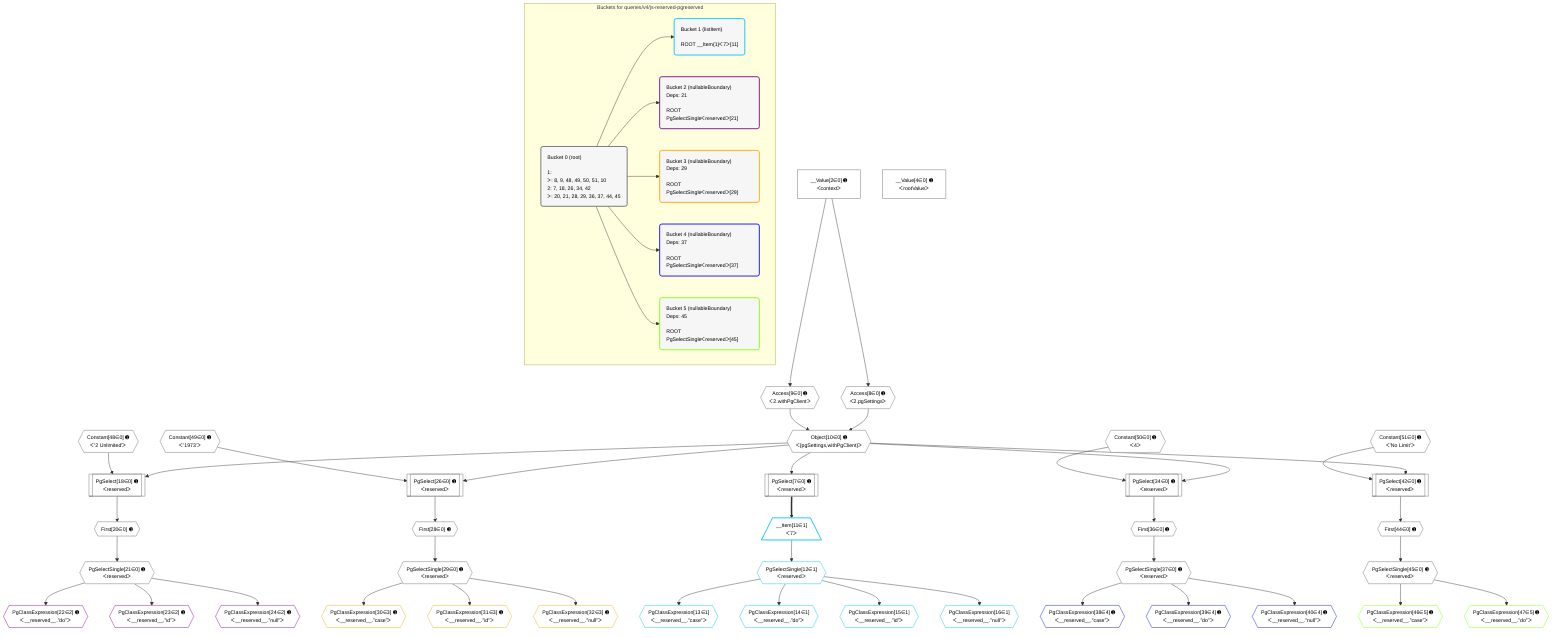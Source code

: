%%{init: {'themeVariables': { 'fontSize': '12px'}}}%%
graph TD
    classDef path fill:#eee,stroke:#000,color:#000
    classDef plan fill:#fff,stroke-width:1px,color:#000
    classDef itemplan fill:#fff,stroke-width:2px,color:#000
    classDef unbatchedplan fill:#dff,stroke-width:1px,color:#000
    classDef sideeffectplan fill:#fcc,stroke-width:2px,color:#000
    classDef bucket fill:#f6f6f6,color:#000,stroke-width:2px,text-align:left


    %% plan dependencies
    Object10{{"Object[10∈0] ➊<br />ᐸ{pgSettings,withPgClient}ᐳ"}}:::plan
    Access8{{"Access[8∈0] ➊<br />ᐸ2.pgSettingsᐳ"}}:::plan
    Access9{{"Access[9∈0] ➊<br />ᐸ2.withPgClientᐳ"}}:::plan
    Access8 & Access9 --> Object10
    PgSelect18[["PgSelect[18∈0] ➊<br />ᐸreservedᐳ"]]:::plan
    Constant48{{"Constant[48∈0] ➊<br />ᐸ'2 Unlimited'ᐳ"}}:::plan
    Object10 & Constant48 --> PgSelect18
    PgSelect26[["PgSelect[26∈0] ➊<br />ᐸreservedᐳ"]]:::plan
    Constant49{{"Constant[49∈0] ➊<br />ᐸ'1973'ᐳ"}}:::plan
    Object10 & Constant49 --> PgSelect26
    PgSelect34[["PgSelect[34∈0] ➊<br />ᐸreservedᐳ"]]:::plan
    Constant50{{"Constant[50∈0] ➊<br />ᐸ4ᐳ"}}:::plan
    Object10 & Constant50 --> PgSelect34
    PgSelect42[["PgSelect[42∈0] ➊<br />ᐸreservedᐳ"]]:::plan
    Constant51{{"Constant[51∈0] ➊<br />ᐸ'No Limit'ᐳ"}}:::plan
    Object10 & Constant51 --> PgSelect42
    PgSelect7[["PgSelect[7∈0] ➊<br />ᐸreservedᐳ"]]:::plan
    Object10 --> PgSelect7
    __Value2["__Value[2∈0] ➊<br />ᐸcontextᐳ"]:::plan
    __Value2 --> Access8
    __Value2 --> Access9
    First20{{"First[20∈0] ➊"}}:::plan
    PgSelect18 --> First20
    PgSelectSingle21{{"PgSelectSingle[21∈0] ➊<br />ᐸreservedᐳ"}}:::plan
    First20 --> PgSelectSingle21
    First28{{"First[28∈0] ➊"}}:::plan
    PgSelect26 --> First28
    PgSelectSingle29{{"PgSelectSingle[29∈0] ➊<br />ᐸreservedᐳ"}}:::plan
    First28 --> PgSelectSingle29
    First36{{"First[36∈0] ➊"}}:::plan
    PgSelect34 --> First36
    PgSelectSingle37{{"PgSelectSingle[37∈0] ➊<br />ᐸreservedᐳ"}}:::plan
    First36 --> PgSelectSingle37
    First44{{"First[44∈0] ➊"}}:::plan
    PgSelect42 --> First44
    PgSelectSingle45{{"PgSelectSingle[45∈0] ➊<br />ᐸreservedᐳ"}}:::plan
    First44 --> PgSelectSingle45
    __Value4["__Value[4∈0] ➊<br />ᐸrootValueᐳ"]:::plan
    __Item11[/"__Item[11∈1]<br />ᐸ7ᐳ"\]:::itemplan
    PgSelect7 ==> __Item11
    PgSelectSingle12{{"PgSelectSingle[12∈1]<br />ᐸreservedᐳ"}}:::plan
    __Item11 --> PgSelectSingle12
    PgClassExpression13{{"PgClassExpression[13∈1]<br />ᐸ__reserved__.”case”ᐳ"}}:::plan
    PgSelectSingle12 --> PgClassExpression13
    PgClassExpression14{{"PgClassExpression[14∈1]<br />ᐸ__reserved__.”do”ᐳ"}}:::plan
    PgSelectSingle12 --> PgClassExpression14
    PgClassExpression15{{"PgClassExpression[15∈1]<br />ᐸ__reserved__.”id”ᐳ"}}:::plan
    PgSelectSingle12 --> PgClassExpression15
    PgClassExpression16{{"PgClassExpression[16∈1]<br />ᐸ__reserved__.”null”ᐳ"}}:::plan
    PgSelectSingle12 --> PgClassExpression16
    PgClassExpression22{{"PgClassExpression[22∈2] ➊<br />ᐸ__reserved__.”do”ᐳ"}}:::plan
    PgSelectSingle21 --> PgClassExpression22
    PgClassExpression23{{"PgClassExpression[23∈2] ➊<br />ᐸ__reserved__.”id”ᐳ"}}:::plan
    PgSelectSingle21 --> PgClassExpression23
    PgClassExpression24{{"PgClassExpression[24∈2] ➊<br />ᐸ__reserved__.”null”ᐳ"}}:::plan
    PgSelectSingle21 --> PgClassExpression24
    PgClassExpression30{{"PgClassExpression[30∈3] ➊<br />ᐸ__reserved__.”case”ᐳ"}}:::plan
    PgSelectSingle29 --> PgClassExpression30
    PgClassExpression31{{"PgClassExpression[31∈3] ➊<br />ᐸ__reserved__.”id”ᐳ"}}:::plan
    PgSelectSingle29 --> PgClassExpression31
    PgClassExpression32{{"PgClassExpression[32∈3] ➊<br />ᐸ__reserved__.”null”ᐳ"}}:::plan
    PgSelectSingle29 --> PgClassExpression32
    PgClassExpression38{{"PgClassExpression[38∈4] ➊<br />ᐸ__reserved__.”case”ᐳ"}}:::plan
    PgSelectSingle37 --> PgClassExpression38
    PgClassExpression39{{"PgClassExpression[39∈4] ➊<br />ᐸ__reserved__.”do”ᐳ"}}:::plan
    PgSelectSingle37 --> PgClassExpression39
    PgClassExpression40{{"PgClassExpression[40∈4] ➊<br />ᐸ__reserved__.”null”ᐳ"}}:::plan
    PgSelectSingle37 --> PgClassExpression40
    PgClassExpression46{{"PgClassExpression[46∈5] ➊<br />ᐸ__reserved__.”case”ᐳ"}}:::plan
    PgSelectSingle45 --> PgClassExpression46
    PgClassExpression47{{"PgClassExpression[47∈5] ➊<br />ᐸ__reserved__.”do”ᐳ"}}:::plan
    PgSelectSingle45 --> PgClassExpression47

    %% define steps

    subgraph "Buckets for queries/v4/js-reserved-pgreserved"
    Bucket0("Bucket 0 (root)<br /><br />1: <br />ᐳ: 8, 9, 48, 49, 50, 51, 10<br />2: 7, 18, 26, 34, 42<br />ᐳ: 20, 21, 28, 29, 36, 37, 44, 45"):::bucket
    classDef bucket0 stroke:#696969
    class Bucket0,__Value2,__Value4,PgSelect7,Access8,Access9,Object10,PgSelect18,First20,PgSelectSingle21,PgSelect26,First28,PgSelectSingle29,PgSelect34,First36,PgSelectSingle37,PgSelect42,First44,PgSelectSingle45,Constant48,Constant49,Constant50,Constant51 bucket0
    Bucket1("Bucket 1 (listItem)<br /><br />ROOT __Item{1}ᐸ7ᐳ[11]"):::bucket
    classDef bucket1 stroke:#00bfff
    class Bucket1,__Item11,PgSelectSingle12,PgClassExpression13,PgClassExpression14,PgClassExpression15,PgClassExpression16 bucket1
    Bucket2("Bucket 2 (nullableBoundary)<br />Deps: 21<br /><br />ROOT PgSelectSingleᐸreservedᐳ[21]"):::bucket
    classDef bucket2 stroke:#7f007f
    class Bucket2,PgClassExpression22,PgClassExpression23,PgClassExpression24 bucket2
    Bucket3("Bucket 3 (nullableBoundary)<br />Deps: 29<br /><br />ROOT PgSelectSingleᐸreservedᐳ[29]"):::bucket
    classDef bucket3 stroke:#ffa500
    class Bucket3,PgClassExpression30,PgClassExpression31,PgClassExpression32 bucket3
    Bucket4("Bucket 4 (nullableBoundary)<br />Deps: 37<br /><br />ROOT PgSelectSingleᐸreservedᐳ[37]"):::bucket
    classDef bucket4 stroke:#0000ff
    class Bucket4,PgClassExpression38,PgClassExpression39,PgClassExpression40 bucket4
    Bucket5("Bucket 5 (nullableBoundary)<br />Deps: 45<br /><br />ROOT PgSelectSingleᐸreservedᐳ[45]"):::bucket
    classDef bucket5 stroke:#7fff00
    class Bucket5,PgClassExpression46,PgClassExpression47 bucket5
    Bucket0 --> Bucket1 & Bucket2 & Bucket3 & Bucket4 & Bucket5
    end